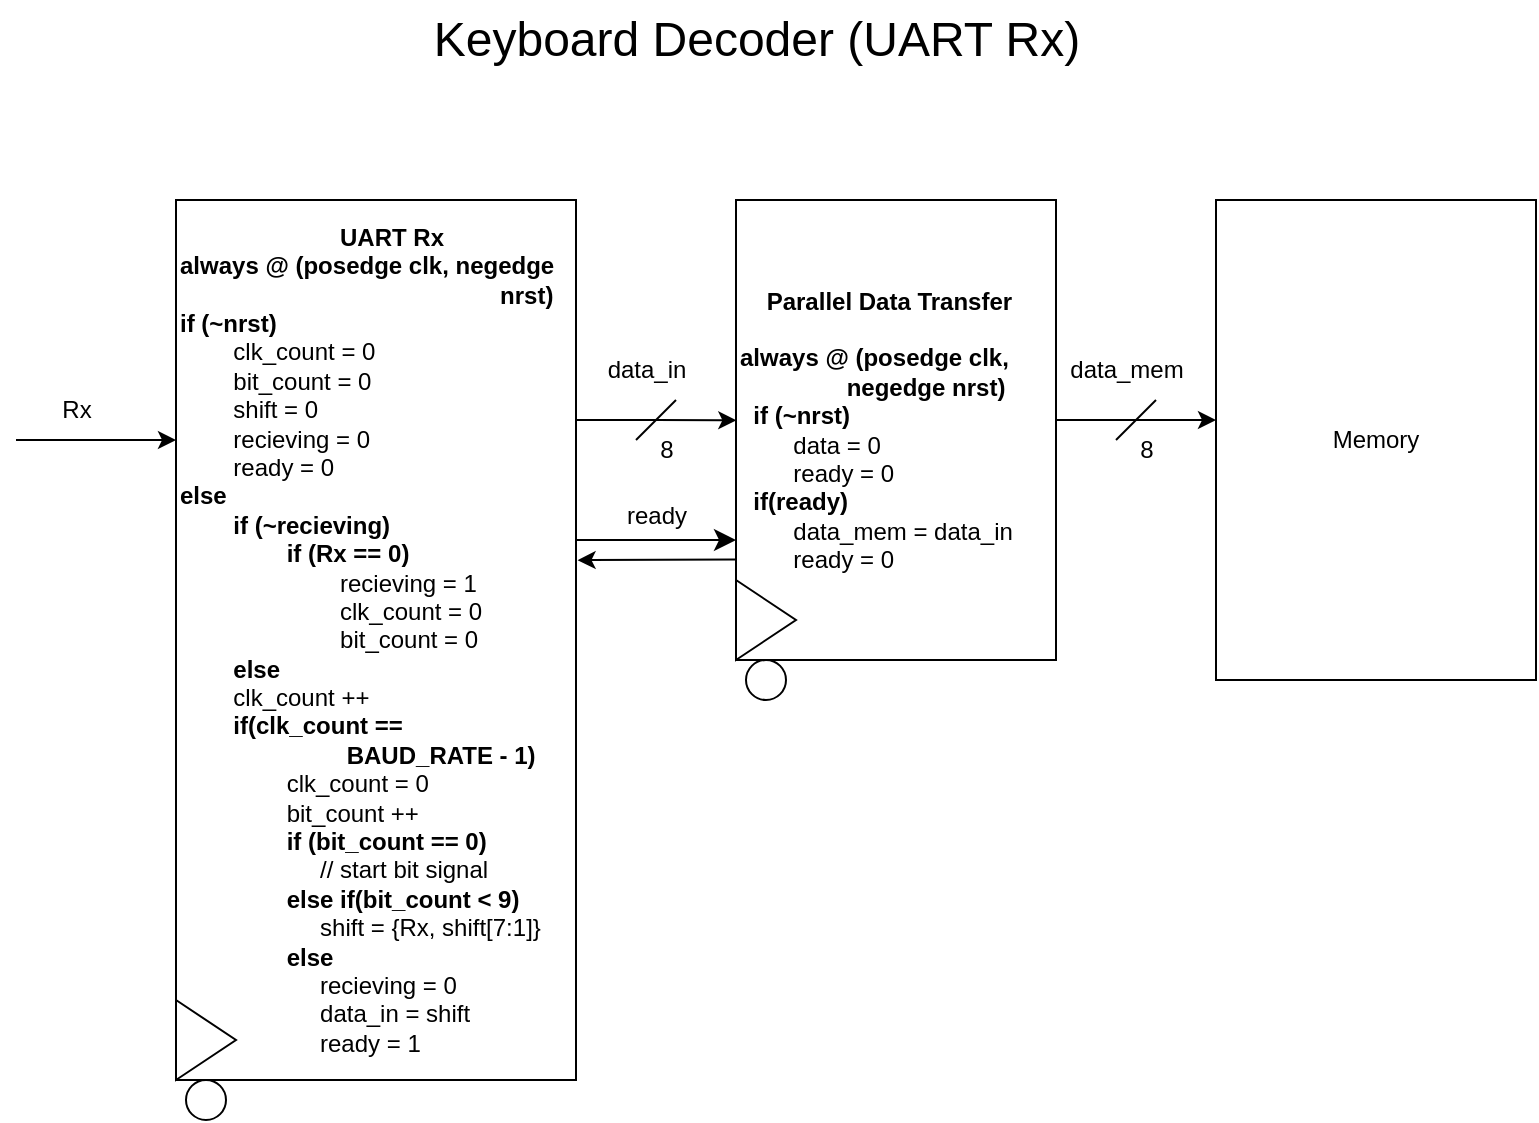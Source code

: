 <mxfile version="24.5.5" type="github">
  <diagram name="Page-1" id="hJIKlYoYh9tqUhOvAnFu">
    <mxGraphModel dx="1364" dy="756" grid="1" gridSize="10" guides="1" tooltips="1" connect="1" arrows="1" fold="1" page="1" pageScale="1" pageWidth="850" pageHeight="1100" math="0" shadow="0">
      <root>
        <mxCell id="0" />
        <mxCell id="1" parent="0" />
        <mxCell id="zQOek3tgbETVmvYBOYxM-1" value="&lt;font style=&quot;font-size: 24px;&quot;&gt;Keyboard Decoder (UART Rx)&lt;/font&gt;" style="text;html=1;align=center;verticalAlign=middle;resizable=0;points=[];autosize=1;strokeColor=none;fillColor=none;" parent="1" vertex="1">
          <mxGeometry x="235" y="20" width="350" height="40" as="geometry" />
        </mxCell>
        <mxCell id="zQOek3tgbETVmvYBOYxM-20" style="edgeStyle=orthogonalEdgeStyle;rounded=0;orthogonalLoop=1;jettySize=auto;html=1;exitX=1;exitY=0.25;exitDx=0;exitDy=0;entryX=0.001;entryY=0.479;entryDx=0;entryDy=0;entryPerimeter=0;" parent="1" source="zQOek3tgbETVmvYBOYxM-2" target="zQOek3tgbETVmvYBOYxM-17" edge="1">
          <mxGeometry relative="1" as="geometry" />
        </mxCell>
        <mxCell id="zQOek3tgbETVmvYBOYxM-2" value="&lt;b&gt;&lt;span style=&quot;white-space: pre;&quot;&gt;&#x9;&lt;span style=&quot;white-space: pre;&quot;&gt;&#x9;&lt;/span&gt;&lt;span style=&quot;white-space: pre;&quot;&gt;&#x9;&lt;/span&gt;&lt;/span&gt;UART Rx&lt;/b&gt;&lt;div&gt;&lt;b&gt;always @ (posedge clk, negedge &lt;span style=&quot;white-space: pre;&quot;&gt;&#x9;&lt;/span&gt;&lt;span style=&quot;white-space: pre;&quot;&gt;&#x9;&lt;/span&gt;&lt;span style=&quot;white-space: pre;&quot;&gt;&#x9;&lt;/span&gt;&lt;span style=&quot;white-space: pre;&quot;&gt;&#x9;&lt;/span&gt;&lt;span style=&quot;white-space: pre;&quot;&gt;&#x9;&lt;/span&gt;&lt;span style=&quot;white-space: pre;&quot;&gt;&#x9;&lt;/span&gt;nrst)&lt;/b&gt;&lt;/div&gt;&lt;div&gt;&lt;b&gt;if (~nrst)&lt;/b&gt;&lt;/div&gt;&lt;div&gt;&lt;span style=&quot;white-space: pre;&quot;&gt;&#x9;&lt;/span&gt;clk_count = 0&lt;/div&gt;&lt;div&gt;&lt;span style=&quot;white-space: pre;&quot;&gt;&#x9;&lt;/span&gt;bit_count = 0&lt;/div&gt;&lt;div&gt;&lt;span style=&quot;white-space: pre;&quot;&gt;&#x9;&lt;/span&gt;shift = 0&lt;/div&gt;&lt;div&gt;&lt;span style=&quot;white-space: pre;&quot;&gt;&#x9;&lt;/span&gt;recieving = 0&lt;/div&gt;&lt;div&gt;&lt;span style=&quot;white-space: pre;&quot;&gt;&#x9;&lt;/span&gt;ready = 0&lt;/div&gt;&lt;div&gt;&lt;b&gt;else&lt;/b&gt;&lt;/div&gt;&lt;div&gt;&lt;b&gt;&amp;nbsp; &amp;nbsp; &amp;nbsp; &amp;nbsp; if (~recieving)&lt;/b&gt;&lt;/div&gt;&lt;div&gt;&lt;b&gt;&lt;span style=&quot;white-space: pre;&quot;&gt;&#x9;&lt;span style=&quot;white-space: pre;&quot;&gt;&#x9;&lt;/span&gt;&lt;/span&gt;if (Rx == 0)&lt;/b&gt;&lt;/div&gt;&lt;div&gt;&lt;span style=&quot;white-space: pre;&quot;&gt;&lt;span style=&quot;white-space: pre;&quot;&gt;&#x9;&lt;/span&gt;&#x9;&lt;span style=&quot;white-space: pre;&quot;&gt;&#x9;&lt;/span&gt;&lt;/span&gt;recieving = 1&lt;/div&gt;&lt;div&gt;&lt;span style=&quot;white-space: pre;&quot;&gt;&lt;span style=&quot;white-space: pre;&quot;&gt;&#x9;&lt;/span&gt;&#x9;&lt;span style=&quot;white-space: pre;&quot;&gt;&#x9;&lt;/span&gt;&lt;/span&gt;clk_count = 0&lt;/div&gt;&lt;div&gt;&lt;span style=&quot;white-space: pre;&quot;&gt;&lt;span style=&quot;white-space: pre;&quot;&gt;&#x9;&lt;/span&gt;&#x9;&lt;span style=&quot;white-space: pre;&quot;&gt;&#x9;&lt;/span&gt;&lt;/span&gt;bit_count = 0&lt;/div&gt;&lt;div&gt;&lt;b&gt;&lt;span style=&quot;white-space: pre;&quot;&gt;&#x9;&lt;/span&gt;else&amp;nbsp;&lt;/b&gt;&lt;/div&gt;&lt;div&gt;&lt;span style=&quot;white-space: pre;&quot;&gt;&#x9;&lt;/span&gt;clk_count ++&lt;/div&gt;&lt;div&gt;&lt;b&gt;&lt;span style=&quot;white-space: pre;&quot;&gt;&#x9;&lt;/span&gt;if(clk_count ==&amp;nbsp; &amp;nbsp; &amp;nbsp;&amp;nbsp;&lt;span style=&quot;white-space: pre;&quot;&gt;&#x9;&lt;/span&gt;&lt;span style=&quot;white-space: pre;&quot;&gt;&#x9;&lt;/span&gt;&lt;span style=&quot;white-space: pre;&quot;&gt;&#x9;&lt;/span&gt;&amp;nbsp;BAUD_RATE - 1)&lt;/b&gt;&lt;/div&gt;&lt;div&gt;&lt;span style=&quot;white-space: pre;&quot;&gt;&#x9;&lt;/span&gt;&lt;span style=&quot;white-space: pre;&quot;&gt;&#x9;&lt;/span&gt;clk_count = 0&lt;/div&gt;&lt;div&gt;&lt;span style=&quot;white-space: pre;&quot;&gt;&#x9;&lt;/span&gt;&lt;span style=&quot;white-space: pre;&quot;&gt;&#x9;&lt;/span&gt;bit_count ++&lt;/div&gt;&lt;div&gt;&lt;b&gt;&lt;span style=&quot;white-space: pre;&quot;&gt;&#x9;&lt;/span&gt;&lt;span style=&quot;white-space: pre;&quot;&gt;&#x9;&lt;/span&gt;if (bit_count == 0)&lt;/b&gt;&lt;/div&gt;&lt;div&gt;&lt;span style=&quot;white-space: pre;&quot;&gt;&#x9;&lt;/span&gt;&lt;span style=&quot;white-space: pre;&quot;&gt;&#x9;&lt;/span&gt;&amp;nbsp; &amp;nbsp; &amp;nbsp;// start bit signal&lt;/div&gt;&lt;div&gt;&lt;b&gt;&lt;span style=&quot;white-space: pre;&quot;&gt;&#x9;&lt;/span&gt;&lt;span style=&quot;white-space: pre;&quot;&gt;&#x9;&lt;/span&gt;else if(bit_count &amp;lt; 9)&lt;/b&gt;&lt;/div&gt;&lt;div&gt;&lt;span style=&quot;white-space: pre;&quot;&gt;&#x9;&lt;/span&gt;&lt;span style=&quot;white-space: pre;&quot;&gt;&#x9;&lt;/span&gt;&amp;nbsp; &amp;nbsp; &amp;nbsp;shift = {Rx, shift[7:1]}&lt;/div&gt;&lt;div&gt;&lt;b&gt;&lt;span style=&quot;white-space: pre;&quot;&gt;&#x9;&lt;/span&gt;&lt;span style=&quot;white-space: pre;&quot;&gt;&#x9;&lt;/span&gt;else&lt;/b&gt;&lt;/div&gt;&lt;div&gt;&lt;span style=&quot;white-space: pre;&quot;&gt;&#x9;&lt;/span&gt;&lt;span style=&quot;white-space: pre;&quot;&gt;&#x9;&lt;/span&gt;&amp;nbsp; &amp;nbsp; &amp;nbsp;recieving = 0&lt;/div&gt;&lt;div&gt;&lt;span style=&quot;white-space: pre;&quot;&gt;&#x9;&lt;/span&gt;&lt;span style=&quot;white-space: pre;&quot;&gt;&#x9;&lt;/span&gt;&amp;nbsp; &amp;nbsp; &amp;nbsp;data_in = shift&lt;/div&gt;&lt;div&gt;&lt;span style=&quot;white-space: pre;&quot;&gt;&#x9;&lt;/span&gt;&lt;span style=&quot;white-space: pre;&quot;&gt;&#x9;&lt;/span&gt;&amp;nbsp; &amp;nbsp; &amp;nbsp;ready = 1&lt;/div&gt;" style="whiteSpace=wrap;html=1;align=left;" parent="1" vertex="1">
          <mxGeometry x="120" y="120" width="200" height="440" as="geometry" />
        </mxCell>
        <mxCell id="zQOek3tgbETVmvYBOYxM-3" value="" style="endArrow=classic;html=1;rounded=0;" parent="1" edge="1">
          <mxGeometry width="50" height="50" relative="1" as="geometry">
            <mxPoint x="40" y="240" as="sourcePoint" />
            <mxPoint x="120" y="240" as="targetPoint" />
          </mxGeometry>
        </mxCell>
        <mxCell id="zQOek3tgbETVmvYBOYxM-14" value="Rx" style="text;html=1;align=center;verticalAlign=middle;resizable=0;points=[];autosize=1;strokeColor=none;fillColor=none;" parent="1" vertex="1">
          <mxGeometry x="50" y="210" width="40" height="30" as="geometry" />
        </mxCell>
        <mxCell id="zQOek3tgbETVmvYBOYxM-15" value="Memory" style="whiteSpace=wrap;html=1;" parent="1" vertex="1">
          <mxGeometry x="640" y="120" width="160" height="240" as="geometry" />
        </mxCell>
        <mxCell id="zQOek3tgbETVmvYBOYxM-17" value="&lt;b&gt;&amp;nbsp; &amp;nbsp; Parallel Data Transfer&lt;/b&gt;&lt;div&gt;&lt;b&gt;&lt;br&gt;&lt;/b&gt;&lt;div&gt;&lt;b&gt;always @ (posedge clk, &lt;span style=&quot;white-space: pre;&quot;&gt;&#x9;&lt;/span&gt;&lt;span style=&quot;white-space: pre;&quot;&gt;&#x9;&lt;/span&gt;negedge nrst)&lt;/b&gt;&lt;/div&gt;&lt;div&gt;&lt;b&gt;&amp;nbsp; if (~nrst)&lt;/b&gt;&lt;/div&gt;&lt;div&gt;&lt;span style=&quot;white-space: pre;&quot;&gt;&#x9;&lt;/span&gt;data = 0&lt;/div&gt;&lt;div&gt;&lt;span style=&quot;white-space: pre;&quot;&gt;&#x9;&lt;/span&gt;ready = 0&lt;/div&gt;&lt;div&gt;&lt;b&gt;&amp;nbsp; if(ready)&lt;/b&gt;&lt;/div&gt;&lt;div&gt;&lt;span style=&quot;white-space: pre;&quot;&gt;&#x9;&lt;/span&gt;data_mem = data_in&lt;/div&gt;&lt;div&gt;&lt;span style=&quot;white-space: pre;&quot;&gt;&#x9;&lt;/span&gt;ready = 0&lt;/div&gt;&lt;/div&gt;" style="whiteSpace=wrap;html=1;align=left;" parent="1" vertex="1">
          <mxGeometry x="400" y="120" width="160" height="230" as="geometry" />
        </mxCell>
        <mxCell id="zQOek3tgbETVmvYBOYxM-19" value="data_in" style="text;html=1;align=center;verticalAlign=middle;resizable=0;points=[];autosize=1;strokeColor=none;fillColor=none;" parent="1" vertex="1">
          <mxGeometry x="325" y="190" width="60" height="30" as="geometry" />
        </mxCell>
        <mxCell id="zQOek3tgbETVmvYBOYxM-21" value="" style="endArrow=none;html=1;rounded=0;" parent="1" edge="1">
          <mxGeometry width="50" height="50" relative="1" as="geometry">
            <mxPoint x="350" y="240" as="sourcePoint" />
            <mxPoint x="370" y="220" as="targetPoint" />
          </mxGeometry>
        </mxCell>
        <mxCell id="zQOek3tgbETVmvYBOYxM-22" value="8" style="text;html=1;align=center;verticalAlign=middle;resizable=0;points=[];autosize=1;strokeColor=none;fillColor=none;" parent="1" vertex="1">
          <mxGeometry x="350" y="230" width="30" height="30" as="geometry" />
        </mxCell>
        <mxCell id="zQOek3tgbETVmvYBOYxM-26" value="" style="edgeStyle=none;orthogonalLoop=1;jettySize=auto;html=1;endArrow=classic;startArrow=none;endSize=8;startSize=8;rounded=0;startFill=0;" parent="1" edge="1">
          <mxGeometry width="100" relative="1" as="geometry">
            <mxPoint x="320" y="290" as="sourcePoint" />
            <mxPoint x="400" y="290" as="targetPoint" />
            <Array as="points" />
          </mxGeometry>
        </mxCell>
        <mxCell id="zQOek3tgbETVmvYBOYxM-27" value="&lt;div&gt;&lt;br&gt;&lt;/div&gt;ready" style="text;html=1;align=center;verticalAlign=middle;resizable=0;points=[];autosize=1;strokeColor=none;fillColor=none;" parent="1" vertex="1">
          <mxGeometry x="335" y="250" width="50" height="40" as="geometry" />
        </mxCell>
        <mxCell id="zQOek3tgbETVmvYBOYxM-32" style="edgeStyle=orthogonalEdgeStyle;rounded=0;orthogonalLoop=1;jettySize=auto;html=1;exitX=1;exitY=0.25;exitDx=0;exitDy=0;entryX=0.001;entryY=0.479;entryDx=0;entryDy=0;entryPerimeter=0;" parent="1" edge="1">
          <mxGeometry relative="1" as="geometry">
            <mxPoint x="560" y="230" as="sourcePoint" />
            <mxPoint x="640" y="230" as="targetPoint" />
          </mxGeometry>
        </mxCell>
        <mxCell id="zQOek3tgbETVmvYBOYxM-33" value="data_mem" style="text;html=1;align=center;verticalAlign=middle;resizable=0;points=[];autosize=1;strokeColor=none;fillColor=none;" parent="1" vertex="1">
          <mxGeometry x="555" y="190" width="80" height="30" as="geometry" />
        </mxCell>
        <mxCell id="zQOek3tgbETVmvYBOYxM-34" value="" style="endArrow=none;html=1;rounded=0;" parent="1" edge="1">
          <mxGeometry width="50" height="50" relative="1" as="geometry">
            <mxPoint x="590" y="240" as="sourcePoint" />
            <mxPoint x="610" y="220" as="targetPoint" />
          </mxGeometry>
        </mxCell>
        <mxCell id="zQOek3tgbETVmvYBOYxM-35" value="8" style="text;html=1;align=center;verticalAlign=middle;resizable=0;points=[];autosize=1;strokeColor=none;fillColor=none;" parent="1" vertex="1">
          <mxGeometry x="590" y="230" width="30" height="30" as="geometry" />
        </mxCell>
        <mxCell id="EONkaieYPSGUkPehgWkg-1" value="" style="edgeStyle=none;orthogonalLoop=1;jettySize=auto;html=1;rounded=0;entryX=1.004;entryY=0.432;entryDx=0;entryDy=0;entryPerimeter=0;exitX=-0.001;exitY=0.825;exitDx=0;exitDy=0;exitPerimeter=0;" parent="1" edge="1">
          <mxGeometry width="100" relative="1" as="geometry">
            <mxPoint x="399.84" y="299.75" as="sourcePoint" />
            <mxPoint x="320.8" y="300.08" as="targetPoint" />
            <Array as="points" />
          </mxGeometry>
        </mxCell>
        <mxCell id="9Id_C44nwDwOBjQY_pvZ-1" value="" style="triangle;whiteSpace=wrap;html=1;" parent="1" vertex="1">
          <mxGeometry x="120" y="520" width="30" height="40" as="geometry" />
        </mxCell>
        <mxCell id="9Id_C44nwDwOBjQY_pvZ-2" value="" style="ellipse;whiteSpace=wrap;html=1;" parent="1" vertex="1">
          <mxGeometry x="125" y="560" width="20" height="20" as="geometry" />
        </mxCell>
        <mxCell id="9Id_C44nwDwOBjQY_pvZ-3" value="" style="triangle;whiteSpace=wrap;html=1;" parent="1" vertex="1">
          <mxGeometry x="400" y="310" width="30" height="40" as="geometry" />
        </mxCell>
        <mxCell id="9Id_C44nwDwOBjQY_pvZ-4" value="" style="ellipse;whiteSpace=wrap;html=1;" parent="1" vertex="1">
          <mxGeometry x="405" y="350" width="20" height="20" as="geometry" />
        </mxCell>
      </root>
    </mxGraphModel>
  </diagram>
</mxfile>
